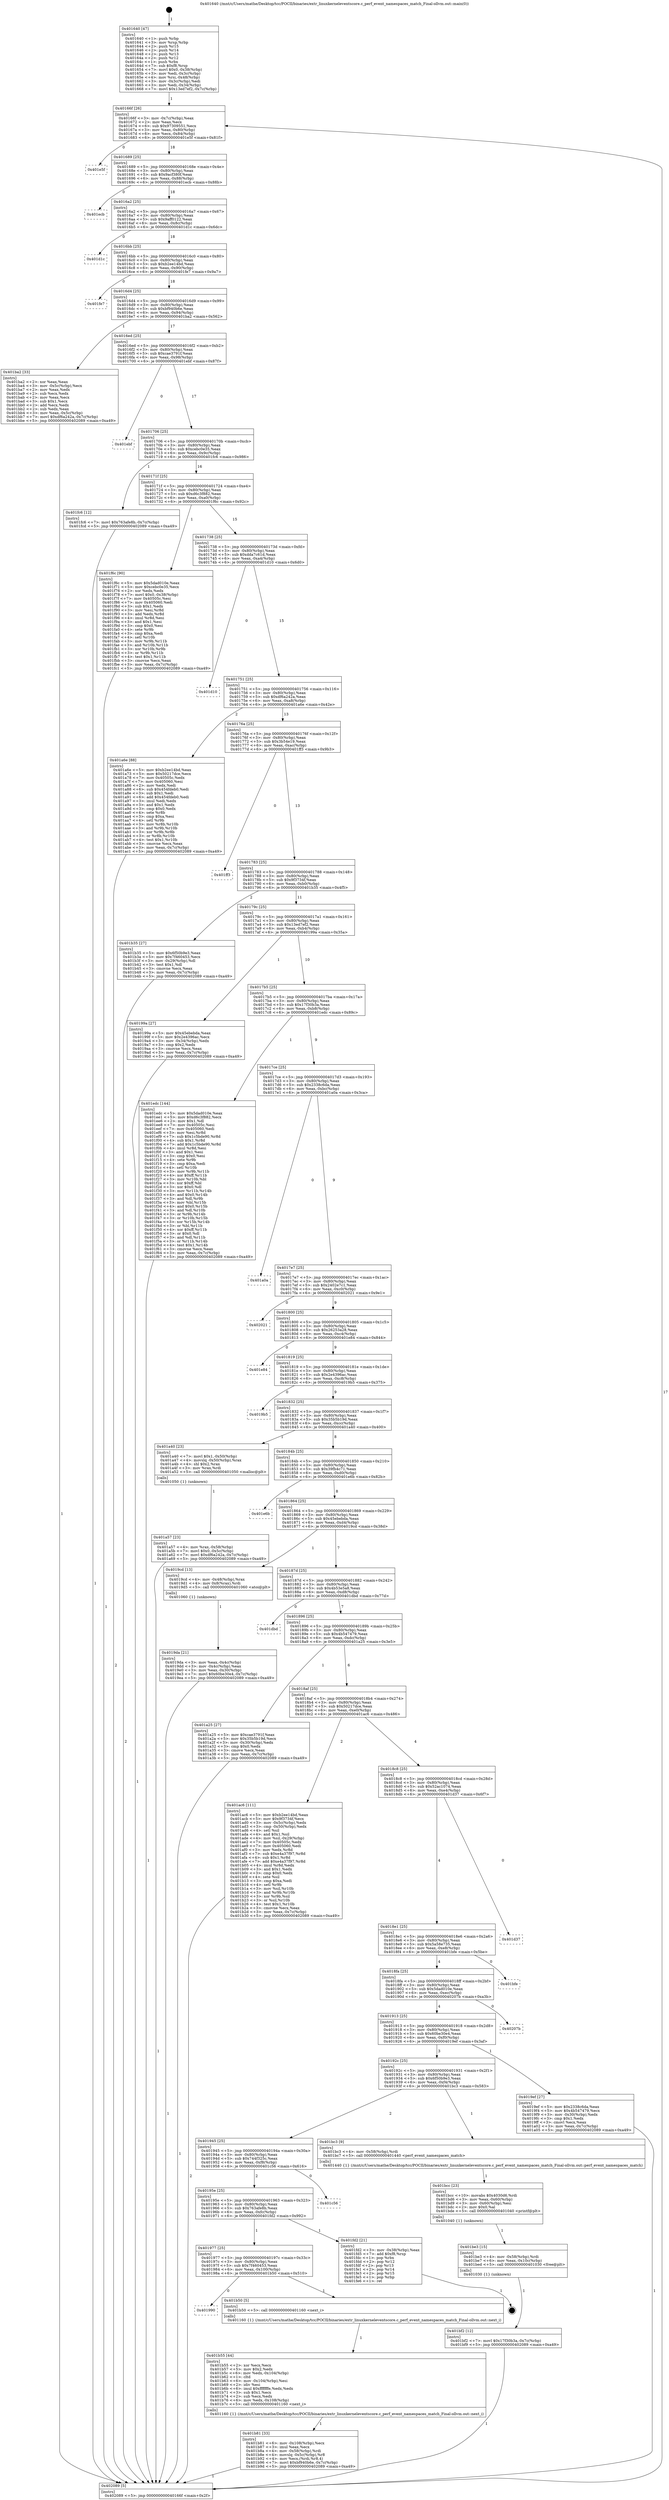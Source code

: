digraph "0x401640" {
  label = "0x401640 (/mnt/c/Users/mathe/Desktop/tcc/POCII/binaries/extr_linuxkerneleventscore.c_perf_event_namespaces_match_Final-ollvm.out::main(0))"
  labelloc = "t"
  node[shape=record]

  Entry [label="",width=0.3,height=0.3,shape=circle,fillcolor=black,style=filled]
  "0x40166f" [label="{
     0x40166f [26]\l
     | [instrs]\l
     &nbsp;&nbsp;0x40166f \<+3\>: mov -0x7c(%rbp),%eax\l
     &nbsp;&nbsp;0x401672 \<+2\>: mov %eax,%ecx\l
     &nbsp;&nbsp;0x401674 \<+6\>: sub $0x97309551,%ecx\l
     &nbsp;&nbsp;0x40167a \<+3\>: mov %eax,-0x80(%rbp)\l
     &nbsp;&nbsp;0x40167d \<+6\>: mov %ecx,-0x84(%rbp)\l
     &nbsp;&nbsp;0x401683 \<+6\>: je 0000000000401e5f \<main+0x81f\>\l
  }"]
  "0x401e5f" [label="{
     0x401e5f\l
  }", style=dashed]
  "0x401689" [label="{
     0x401689 [25]\l
     | [instrs]\l
     &nbsp;&nbsp;0x401689 \<+5\>: jmp 000000000040168e \<main+0x4e\>\l
     &nbsp;&nbsp;0x40168e \<+3\>: mov -0x80(%rbp),%eax\l
     &nbsp;&nbsp;0x401691 \<+5\>: sub $0x9acf380f,%eax\l
     &nbsp;&nbsp;0x401696 \<+6\>: mov %eax,-0x88(%rbp)\l
     &nbsp;&nbsp;0x40169c \<+6\>: je 0000000000401ecb \<main+0x88b\>\l
  }"]
  Exit [label="",width=0.3,height=0.3,shape=circle,fillcolor=black,style=filled,peripheries=2]
  "0x401ecb" [label="{
     0x401ecb\l
  }", style=dashed]
  "0x4016a2" [label="{
     0x4016a2 [25]\l
     | [instrs]\l
     &nbsp;&nbsp;0x4016a2 \<+5\>: jmp 00000000004016a7 \<main+0x67\>\l
     &nbsp;&nbsp;0x4016a7 \<+3\>: mov -0x80(%rbp),%eax\l
     &nbsp;&nbsp;0x4016aa \<+5\>: sub $0x9aff0122,%eax\l
     &nbsp;&nbsp;0x4016af \<+6\>: mov %eax,-0x8c(%rbp)\l
     &nbsp;&nbsp;0x4016b5 \<+6\>: je 0000000000401d1c \<main+0x6dc\>\l
  }"]
  "0x401bf2" [label="{
     0x401bf2 [12]\l
     | [instrs]\l
     &nbsp;&nbsp;0x401bf2 \<+7\>: movl $0x17f30b3a,-0x7c(%rbp)\l
     &nbsp;&nbsp;0x401bf9 \<+5\>: jmp 0000000000402089 \<main+0xa49\>\l
  }"]
  "0x401d1c" [label="{
     0x401d1c\l
  }", style=dashed]
  "0x4016bb" [label="{
     0x4016bb [25]\l
     | [instrs]\l
     &nbsp;&nbsp;0x4016bb \<+5\>: jmp 00000000004016c0 \<main+0x80\>\l
     &nbsp;&nbsp;0x4016c0 \<+3\>: mov -0x80(%rbp),%eax\l
     &nbsp;&nbsp;0x4016c3 \<+5\>: sub $0xb2ee14bd,%eax\l
     &nbsp;&nbsp;0x4016c8 \<+6\>: mov %eax,-0x90(%rbp)\l
     &nbsp;&nbsp;0x4016ce \<+6\>: je 0000000000401fe7 \<main+0x9a7\>\l
  }"]
  "0x401be3" [label="{
     0x401be3 [15]\l
     | [instrs]\l
     &nbsp;&nbsp;0x401be3 \<+4\>: mov -0x58(%rbp),%rdi\l
     &nbsp;&nbsp;0x401be7 \<+6\>: mov %eax,-0x10c(%rbp)\l
     &nbsp;&nbsp;0x401bed \<+5\>: call 0000000000401030 \<free@plt\>\l
     | [calls]\l
     &nbsp;&nbsp;0x401030 \{1\} (unknown)\l
  }"]
  "0x401fe7" [label="{
     0x401fe7\l
  }", style=dashed]
  "0x4016d4" [label="{
     0x4016d4 [25]\l
     | [instrs]\l
     &nbsp;&nbsp;0x4016d4 \<+5\>: jmp 00000000004016d9 \<main+0x99\>\l
     &nbsp;&nbsp;0x4016d9 \<+3\>: mov -0x80(%rbp),%eax\l
     &nbsp;&nbsp;0x4016dc \<+5\>: sub $0xbf940b6e,%eax\l
     &nbsp;&nbsp;0x4016e1 \<+6\>: mov %eax,-0x94(%rbp)\l
     &nbsp;&nbsp;0x4016e7 \<+6\>: je 0000000000401ba2 \<main+0x562\>\l
  }"]
  "0x401bcc" [label="{
     0x401bcc [23]\l
     | [instrs]\l
     &nbsp;&nbsp;0x401bcc \<+10\>: movabs $0x4030d6,%rdi\l
     &nbsp;&nbsp;0x401bd6 \<+3\>: mov %eax,-0x60(%rbp)\l
     &nbsp;&nbsp;0x401bd9 \<+3\>: mov -0x60(%rbp),%esi\l
     &nbsp;&nbsp;0x401bdc \<+2\>: mov $0x0,%al\l
     &nbsp;&nbsp;0x401bde \<+5\>: call 0000000000401040 \<printf@plt\>\l
     | [calls]\l
     &nbsp;&nbsp;0x401040 \{1\} (unknown)\l
  }"]
  "0x401ba2" [label="{
     0x401ba2 [33]\l
     | [instrs]\l
     &nbsp;&nbsp;0x401ba2 \<+2\>: xor %eax,%eax\l
     &nbsp;&nbsp;0x401ba4 \<+3\>: mov -0x5c(%rbp),%ecx\l
     &nbsp;&nbsp;0x401ba7 \<+2\>: mov %eax,%edx\l
     &nbsp;&nbsp;0x401ba9 \<+2\>: sub %ecx,%edx\l
     &nbsp;&nbsp;0x401bab \<+2\>: mov %eax,%ecx\l
     &nbsp;&nbsp;0x401bad \<+3\>: sub $0x1,%ecx\l
     &nbsp;&nbsp;0x401bb0 \<+2\>: add %ecx,%edx\l
     &nbsp;&nbsp;0x401bb2 \<+2\>: sub %edx,%eax\l
     &nbsp;&nbsp;0x401bb4 \<+3\>: mov %eax,-0x5c(%rbp)\l
     &nbsp;&nbsp;0x401bb7 \<+7\>: movl $0xdf6a242a,-0x7c(%rbp)\l
     &nbsp;&nbsp;0x401bbe \<+5\>: jmp 0000000000402089 \<main+0xa49\>\l
  }"]
  "0x4016ed" [label="{
     0x4016ed [25]\l
     | [instrs]\l
     &nbsp;&nbsp;0x4016ed \<+5\>: jmp 00000000004016f2 \<main+0xb2\>\l
     &nbsp;&nbsp;0x4016f2 \<+3\>: mov -0x80(%rbp),%eax\l
     &nbsp;&nbsp;0x4016f5 \<+5\>: sub $0xcae3791f,%eax\l
     &nbsp;&nbsp;0x4016fa \<+6\>: mov %eax,-0x98(%rbp)\l
     &nbsp;&nbsp;0x401700 \<+6\>: je 0000000000401ebf \<main+0x87f\>\l
  }"]
  "0x401b81" [label="{
     0x401b81 [33]\l
     | [instrs]\l
     &nbsp;&nbsp;0x401b81 \<+6\>: mov -0x108(%rbp),%ecx\l
     &nbsp;&nbsp;0x401b87 \<+3\>: imul %eax,%ecx\l
     &nbsp;&nbsp;0x401b8a \<+4\>: mov -0x58(%rbp),%rdi\l
     &nbsp;&nbsp;0x401b8e \<+4\>: movslq -0x5c(%rbp),%r8\l
     &nbsp;&nbsp;0x401b92 \<+4\>: mov %ecx,(%rdi,%r8,4)\l
     &nbsp;&nbsp;0x401b96 \<+7\>: movl $0xbf940b6e,-0x7c(%rbp)\l
     &nbsp;&nbsp;0x401b9d \<+5\>: jmp 0000000000402089 \<main+0xa49\>\l
  }"]
  "0x401ebf" [label="{
     0x401ebf\l
  }", style=dashed]
  "0x401706" [label="{
     0x401706 [25]\l
     | [instrs]\l
     &nbsp;&nbsp;0x401706 \<+5\>: jmp 000000000040170b \<main+0xcb\>\l
     &nbsp;&nbsp;0x40170b \<+3\>: mov -0x80(%rbp),%eax\l
     &nbsp;&nbsp;0x40170e \<+5\>: sub $0xcebc0e35,%eax\l
     &nbsp;&nbsp;0x401713 \<+6\>: mov %eax,-0x9c(%rbp)\l
     &nbsp;&nbsp;0x401719 \<+6\>: je 0000000000401fc6 \<main+0x986\>\l
  }"]
  "0x401b55" [label="{
     0x401b55 [44]\l
     | [instrs]\l
     &nbsp;&nbsp;0x401b55 \<+2\>: xor %ecx,%ecx\l
     &nbsp;&nbsp;0x401b57 \<+5\>: mov $0x2,%edx\l
     &nbsp;&nbsp;0x401b5c \<+6\>: mov %edx,-0x104(%rbp)\l
     &nbsp;&nbsp;0x401b62 \<+1\>: cltd\l
     &nbsp;&nbsp;0x401b63 \<+6\>: mov -0x104(%rbp),%esi\l
     &nbsp;&nbsp;0x401b69 \<+2\>: idiv %esi\l
     &nbsp;&nbsp;0x401b6b \<+6\>: imul $0xfffffffe,%edx,%edx\l
     &nbsp;&nbsp;0x401b71 \<+3\>: sub $0x1,%ecx\l
     &nbsp;&nbsp;0x401b74 \<+2\>: sub %ecx,%edx\l
     &nbsp;&nbsp;0x401b76 \<+6\>: mov %edx,-0x108(%rbp)\l
     &nbsp;&nbsp;0x401b7c \<+5\>: call 0000000000401160 \<next_i\>\l
     | [calls]\l
     &nbsp;&nbsp;0x401160 \{1\} (/mnt/c/Users/mathe/Desktop/tcc/POCII/binaries/extr_linuxkerneleventscore.c_perf_event_namespaces_match_Final-ollvm.out::next_i)\l
  }"]
  "0x401fc6" [label="{
     0x401fc6 [12]\l
     | [instrs]\l
     &nbsp;&nbsp;0x401fc6 \<+7\>: movl $0x763afe8b,-0x7c(%rbp)\l
     &nbsp;&nbsp;0x401fcd \<+5\>: jmp 0000000000402089 \<main+0xa49\>\l
  }"]
  "0x40171f" [label="{
     0x40171f [25]\l
     | [instrs]\l
     &nbsp;&nbsp;0x40171f \<+5\>: jmp 0000000000401724 \<main+0xe4\>\l
     &nbsp;&nbsp;0x401724 \<+3\>: mov -0x80(%rbp),%eax\l
     &nbsp;&nbsp;0x401727 \<+5\>: sub $0xd6c3f882,%eax\l
     &nbsp;&nbsp;0x40172c \<+6\>: mov %eax,-0xa0(%rbp)\l
     &nbsp;&nbsp;0x401732 \<+6\>: je 0000000000401f6c \<main+0x92c\>\l
  }"]
  "0x401990" [label="{
     0x401990\l
  }", style=dashed]
  "0x401f6c" [label="{
     0x401f6c [90]\l
     | [instrs]\l
     &nbsp;&nbsp;0x401f6c \<+5\>: mov $0x5dad010e,%eax\l
     &nbsp;&nbsp;0x401f71 \<+5\>: mov $0xcebc0e35,%ecx\l
     &nbsp;&nbsp;0x401f76 \<+2\>: xor %edx,%edx\l
     &nbsp;&nbsp;0x401f78 \<+7\>: movl $0x0,-0x38(%rbp)\l
     &nbsp;&nbsp;0x401f7f \<+7\>: mov 0x40505c,%esi\l
     &nbsp;&nbsp;0x401f86 \<+7\>: mov 0x405060,%edi\l
     &nbsp;&nbsp;0x401f8d \<+3\>: sub $0x1,%edx\l
     &nbsp;&nbsp;0x401f90 \<+3\>: mov %esi,%r8d\l
     &nbsp;&nbsp;0x401f93 \<+3\>: add %edx,%r8d\l
     &nbsp;&nbsp;0x401f96 \<+4\>: imul %r8d,%esi\l
     &nbsp;&nbsp;0x401f9a \<+3\>: and $0x1,%esi\l
     &nbsp;&nbsp;0x401f9d \<+3\>: cmp $0x0,%esi\l
     &nbsp;&nbsp;0x401fa0 \<+4\>: sete %r9b\l
     &nbsp;&nbsp;0x401fa4 \<+3\>: cmp $0xa,%edi\l
     &nbsp;&nbsp;0x401fa7 \<+4\>: setl %r10b\l
     &nbsp;&nbsp;0x401fab \<+3\>: mov %r9b,%r11b\l
     &nbsp;&nbsp;0x401fae \<+3\>: and %r10b,%r11b\l
     &nbsp;&nbsp;0x401fb1 \<+3\>: xor %r10b,%r9b\l
     &nbsp;&nbsp;0x401fb4 \<+3\>: or %r9b,%r11b\l
     &nbsp;&nbsp;0x401fb7 \<+4\>: test $0x1,%r11b\l
     &nbsp;&nbsp;0x401fbb \<+3\>: cmovne %ecx,%eax\l
     &nbsp;&nbsp;0x401fbe \<+3\>: mov %eax,-0x7c(%rbp)\l
     &nbsp;&nbsp;0x401fc1 \<+5\>: jmp 0000000000402089 \<main+0xa49\>\l
  }"]
  "0x401738" [label="{
     0x401738 [25]\l
     | [instrs]\l
     &nbsp;&nbsp;0x401738 \<+5\>: jmp 000000000040173d \<main+0xfd\>\l
     &nbsp;&nbsp;0x40173d \<+3\>: mov -0x80(%rbp),%eax\l
     &nbsp;&nbsp;0x401740 \<+5\>: sub $0xdda7c61d,%eax\l
     &nbsp;&nbsp;0x401745 \<+6\>: mov %eax,-0xa4(%rbp)\l
     &nbsp;&nbsp;0x40174b \<+6\>: je 0000000000401d10 \<main+0x6d0\>\l
  }"]
  "0x401b50" [label="{
     0x401b50 [5]\l
     | [instrs]\l
     &nbsp;&nbsp;0x401b50 \<+5\>: call 0000000000401160 \<next_i\>\l
     | [calls]\l
     &nbsp;&nbsp;0x401160 \{1\} (/mnt/c/Users/mathe/Desktop/tcc/POCII/binaries/extr_linuxkerneleventscore.c_perf_event_namespaces_match_Final-ollvm.out::next_i)\l
  }"]
  "0x401d10" [label="{
     0x401d10\l
  }", style=dashed]
  "0x401751" [label="{
     0x401751 [25]\l
     | [instrs]\l
     &nbsp;&nbsp;0x401751 \<+5\>: jmp 0000000000401756 \<main+0x116\>\l
     &nbsp;&nbsp;0x401756 \<+3\>: mov -0x80(%rbp),%eax\l
     &nbsp;&nbsp;0x401759 \<+5\>: sub $0xdf6a242a,%eax\l
     &nbsp;&nbsp;0x40175e \<+6\>: mov %eax,-0xa8(%rbp)\l
     &nbsp;&nbsp;0x401764 \<+6\>: je 0000000000401a6e \<main+0x42e\>\l
  }"]
  "0x401977" [label="{
     0x401977 [25]\l
     | [instrs]\l
     &nbsp;&nbsp;0x401977 \<+5\>: jmp 000000000040197c \<main+0x33c\>\l
     &nbsp;&nbsp;0x40197c \<+3\>: mov -0x80(%rbp),%eax\l
     &nbsp;&nbsp;0x40197f \<+5\>: sub $0x7f460453,%eax\l
     &nbsp;&nbsp;0x401984 \<+6\>: mov %eax,-0x100(%rbp)\l
     &nbsp;&nbsp;0x40198a \<+6\>: je 0000000000401b50 \<main+0x510\>\l
  }"]
  "0x401a6e" [label="{
     0x401a6e [88]\l
     | [instrs]\l
     &nbsp;&nbsp;0x401a6e \<+5\>: mov $0xb2ee14bd,%eax\l
     &nbsp;&nbsp;0x401a73 \<+5\>: mov $0x50217dce,%ecx\l
     &nbsp;&nbsp;0x401a78 \<+7\>: mov 0x40505c,%edx\l
     &nbsp;&nbsp;0x401a7f \<+7\>: mov 0x405060,%esi\l
     &nbsp;&nbsp;0x401a86 \<+2\>: mov %edx,%edi\l
     &nbsp;&nbsp;0x401a88 \<+6\>: sub $0x454fdeb0,%edi\l
     &nbsp;&nbsp;0x401a8e \<+3\>: sub $0x1,%edi\l
     &nbsp;&nbsp;0x401a91 \<+6\>: add $0x454fdeb0,%edi\l
     &nbsp;&nbsp;0x401a97 \<+3\>: imul %edi,%edx\l
     &nbsp;&nbsp;0x401a9a \<+3\>: and $0x1,%edx\l
     &nbsp;&nbsp;0x401a9d \<+3\>: cmp $0x0,%edx\l
     &nbsp;&nbsp;0x401aa0 \<+4\>: sete %r8b\l
     &nbsp;&nbsp;0x401aa4 \<+3\>: cmp $0xa,%esi\l
     &nbsp;&nbsp;0x401aa7 \<+4\>: setl %r9b\l
     &nbsp;&nbsp;0x401aab \<+3\>: mov %r8b,%r10b\l
     &nbsp;&nbsp;0x401aae \<+3\>: and %r9b,%r10b\l
     &nbsp;&nbsp;0x401ab1 \<+3\>: xor %r9b,%r8b\l
     &nbsp;&nbsp;0x401ab4 \<+3\>: or %r8b,%r10b\l
     &nbsp;&nbsp;0x401ab7 \<+4\>: test $0x1,%r10b\l
     &nbsp;&nbsp;0x401abb \<+3\>: cmovne %ecx,%eax\l
     &nbsp;&nbsp;0x401abe \<+3\>: mov %eax,-0x7c(%rbp)\l
     &nbsp;&nbsp;0x401ac1 \<+5\>: jmp 0000000000402089 \<main+0xa49\>\l
  }"]
  "0x40176a" [label="{
     0x40176a [25]\l
     | [instrs]\l
     &nbsp;&nbsp;0x40176a \<+5\>: jmp 000000000040176f \<main+0x12f\>\l
     &nbsp;&nbsp;0x40176f \<+3\>: mov -0x80(%rbp),%eax\l
     &nbsp;&nbsp;0x401772 \<+5\>: sub $0x3b54e19,%eax\l
     &nbsp;&nbsp;0x401777 \<+6\>: mov %eax,-0xac(%rbp)\l
     &nbsp;&nbsp;0x40177d \<+6\>: je 0000000000401ff3 \<main+0x9b3\>\l
  }"]
  "0x401fd2" [label="{
     0x401fd2 [21]\l
     | [instrs]\l
     &nbsp;&nbsp;0x401fd2 \<+3\>: mov -0x38(%rbp),%eax\l
     &nbsp;&nbsp;0x401fd5 \<+7\>: add $0xf8,%rsp\l
     &nbsp;&nbsp;0x401fdc \<+1\>: pop %rbx\l
     &nbsp;&nbsp;0x401fdd \<+2\>: pop %r12\l
     &nbsp;&nbsp;0x401fdf \<+2\>: pop %r13\l
     &nbsp;&nbsp;0x401fe1 \<+2\>: pop %r14\l
     &nbsp;&nbsp;0x401fe3 \<+2\>: pop %r15\l
     &nbsp;&nbsp;0x401fe5 \<+1\>: pop %rbp\l
     &nbsp;&nbsp;0x401fe6 \<+1\>: ret\l
  }"]
  "0x401ff3" [label="{
     0x401ff3\l
  }", style=dashed]
  "0x401783" [label="{
     0x401783 [25]\l
     | [instrs]\l
     &nbsp;&nbsp;0x401783 \<+5\>: jmp 0000000000401788 \<main+0x148\>\l
     &nbsp;&nbsp;0x401788 \<+3\>: mov -0x80(%rbp),%eax\l
     &nbsp;&nbsp;0x40178b \<+5\>: sub $0x9f3734f,%eax\l
     &nbsp;&nbsp;0x401790 \<+6\>: mov %eax,-0xb0(%rbp)\l
     &nbsp;&nbsp;0x401796 \<+6\>: je 0000000000401b35 \<main+0x4f5\>\l
  }"]
  "0x40195e" [label="{
     0x40195e [25]\l
     | [instrs]\l
     &nbsp;&nbsp;0x40195e \<+5\>: jmp 0000000000401963 \<main+0x323\>\l
     &nbsp;&nbsp;0x401963 \<+3\>: mov -0x80(%rbp),%eax\l
     &nbsp;&nbsp;0x401966 \<+5\>: sub $0x763afe8b,%eax\l
     &nbsp;&nbsp;0x40196b \<+6\>: mov %eax,-0xfc(%rbp)\l
     &nbsp;&nbsp;0x401971 \<+6\>: je 0000000000401fd2 \<main+0x992\>\l
  }"]
  "0x401b35" [label="{
     0x401b35 [27]\l
     | [instrs]\l
     &nbsp;&nbsp;0x401b35 \<+5\>: mov $0x6f50b9e3,%eax\l
     &nbsp;&nbsp;0x401b3a \<+5\>: mov $0x7f460453,%ecx\l
     &nbsp;&nbsp;0x401b3f \<+3\>: mov -0x29(%rbp),%dl\l
     &nbsp;&nbsp;0x401b42 \<+3\>: test $0x1,%dl\l
     &nbsp;&nbsp;0x401b45 \<+3\>: cmovne %ecx,%eax\l
     &nbsp;&nbsp;0x401b48 \<+3\>: mov %eax,-0x7c(%rbp)\l
     &nbsp;&nbsp;0x401b4b \<+5\>: jmp 0000000000402089 \<main+0xa49\>\l
  }"]
  "0x40179c" [label="{
     0x40179c [25]\l
     | [instrs]\l
     &nbsp;&nbsp;0x40179c \<+5\>: jmp 00000000004017a1 \<main+0x161\>\l
     &nbsp;&nbsp;0x4017a1 \<+3\>: mov -0x80(%rbp),%eax\l
     &nbsp;&nbsp;0x4017a4 \<+5\>: sub $0x13ed7ef2,%eax\l
     &nbsp;&nbsp;0x4017a9 \<+6\>: mov %eax,-0xb4(%rbp)\l
     &nbsp;&nbsp;0x4017af \<+6\>: je 000000000040199a \<main+0x35a\>\l
  }"]
  "0x401c56" [label="{
     0x401c56\l
  }", style=dashed]
  "0x40199a" [label="{
     0x40199a [27]\l
     | [instrs]\l
     &nbsp;&nbsp;0x40199a \<+5\>: mov $0x45ebebda,%eax\l
     &nbsp;&nbsp;0x40199f \<+5\>: mov $0x2e4396ac,%ecx\l
     &nbsp;&nbsp;0x4019a4 \<+3\>: mov -0x34(%rbp),%edx\l
     &nbsp;&nbsp;0x4019a7 \<+3\>: cmp $0x2,%edx\l
     &nbsp;&nbsp;0x4019aa \<+3\>: cmovne %ecx,%eax\l
     &nbsp;&nbsp;0x4019ad \<+3\>: mov %eax,-0x7c(%rbp)\l
     &nbsp;&nbsp;0x4019b0 \<+5\>: jmp 0000000000402089 \<main+0xa49\>\l
  }"]
  "0x4017b5" [label="{
     0x4017b5 [25]\l
     | [instrs]\l
     &nbsp;&nbsp;0x4017b5 \<+5\>: jmp 00000000004017ba \<main+0x17a\>\l
     &nbsp;&nbsp;0x4017ba \<+3\>: mov -0x80(%rbp),%eax\l
     &nbsp;&nbsp;0x4017bd \<+5\>: sub $0x17f30b3a,%eax\l
     &nbsp;&nbsp;0x4017c2 \<+6\>: mov %eax,-0xb8(%rbp)\l
     &nbsp;&nbsp;0x4017c8 \<+6\>: je 0000000000401edc \<main+0x89c\>\l
  }"]
  "0x402089" [label="{
     0x402089 [5]\l
     | [instrs]\l
     &nbsp;&nbsp;0x402089 \<+5\>: jmp 000000000040166f \<main+0x2f\>\l
  }"]
  "0x401640" [label="{
     0x401640 [47]\l
     | [instrs]\l
     &nbsp;&nbsp;0x401640 \<+1\>: push %rbp\l
     &nbsp;&nbsp;0x401641 \<+3\>: mov %rsp,%rbp\l
     &nbsp;&nbsp;0x401644 \<+2\>: push %r15\l
     &nbsp;&nbsp;0x401646 \<+2\>: push %r14\l
     &nbsp;&nbsp;0x401648 \<+2\>: push %r13\l
     &nbsp;&nbsp;0x40164a \<+2\>: push %r12\l
     &nbsp;&nbsp;0x40164c \<+1\>: push %rbx\l
     &nbsp;&nbsp;0x40164d \<+7\>: sub $0xf8,%rsp\l
     &nbsp;&nbsp;0x401654 \<+7\>: movl $0x0,-0x38(%rbp)\l
     &nbsp;&nbsp;0x40165b \<+3\>: mov %edi,-0x3c(%rbp)\l
     &nbsp;&nbsp;0x40165e \<+4\>: mov %rsi,-0x48(%rbp)\l
     &nbsp;&nbsp;0x401662 \<+3\>: mov -0x3c(%rbp),%edi\l
     &nbsp;&nbsp;0x401665 \<+3\>: mov %edi,-0x34(%rbp)\l
     &nbsp;&nbsp;0x401668 \<+7\>: movl $0x13ed7ef2,-0x7c(%rbp)\l
  }"]
  "0x401945" [label="{
     0x401945 [25]\l
     | [instrs]\l
     &nbsp;&nbsp;0x401945 \<+5\>: jmp 000000000040194a \<main+0x30a\>\l
     &nbsp;&nbsp;0x40194a \<+3\>: mov -0x80(%rbp),%eax\l
     &nbsp;&nbsp;0x40194d \<+5\>: sub $0x744f325c,%eax\l
     &nbsp;&nbsp;0x401952 \<+6\>: mov %eax,-0xf8(%rbp)\l
     &nbsp;&nbsp;0x401958 \<+6\>: je 0000000000401c56 \<main+0x616\>\l
  }"]
  "0x401edc" [label="{
     0x401edc [144]\l
     | [instrs]\l
     &nbsp;&nbsp;0x401edc \<+5\>: mov $0x5dad010e,%eax\l
     &nbsp;&nbsp;0x401ee1 \<+5\>: mov $0xd6c3f882,%ecx\l
     &nbsp;&nbsp;0x401ee6 \<+2\>: mov $0x1,%dl\l
     &nbsp;&nbsp;0x401ee8 \<+7\>: mov 0x40505c,%esi\l
     &nbsp;&nbsp;0x401eef \<+7\>: mov 0x405060,%edi\l
     &nbsp;&nbsp;0x401ef6 \<+3\>: mov %esi,%r8d\l
     &nbsp;&nbsp;0x401ef9 \<+7\>: sub $0x1c5bde90,%r8d\l
     &nbsp;&nbsp;0x401f00 \<+4\>: sub $0x1,%r8d\l
     &nbsp;&nbsp;0x401f04 \<+7\>: add $0x1c5bde90,%r8d\l
     &nbsp;&nbsp;0x401f0b \<+4\>: imul %r8d,%esi\l
     &nbsp;&nbsp;0x401f0f \<+3\>: and $0x1,%esi\l
     &nbsp;&nbsp;0x401f12 \<+3\>: cmp $0x0,%esi\l
     &nbsp;&nbsp;0x401f15 \<+4\>: sete %r9b\l
     &nbsp;&nbsp;0x401f19 \<+3\>: cmp $0xa,%edi\l
     &nbsp;&nbsp;0x401f1c \<+4\>: setl %r10b\l
     &nbsp;&nbsp;0x401f20 \<+3\>: mov %r9b,%r11b\l
     &nbsp;&nbsp;0x401f23 \<+4\>: xor $0xff,%r11b\l
     &nbsp;&nbsp;0x401f27 \<+3\>: mov %r10b,%bl\l
     &nbsp;&nbsp;0x401f2a \<+3\>: xor $0xff,%bl\l
     &nbsp;&nbsp;0x401f2d \<+3\>: xor $0x0,%dl\l
     &nbsp;&nbsp;0x401f30 \<+3\>: mov %r11b,%r14b\l
     &nbsp;&nbsp;0x401f33 \<+4\>: and $0x0,%r14b\l
     &nbsp;&nbsp;0x401f37 \<+3\>: and %dl,%r9b\l
     &nbsp;&nbsp;0x401f3a \<+3\>: mov %bl,%r15b\l
     &nbsp;&nbsp;0x401f3d \<+4\>: and $0x0,%r15b\l
     &nbsp;&nbsp;0x401f41 \<+3\>: and %dl,%r10b\l
     &nbsp;&nbsp;0x401f44 \<+3\>: or %r9b,%r14b\l
     &nbsp;&nbsp;0x401f47 \<+3\>: or %r10b,%r15b\l
     &nbsp;&nbsp;0x401f4a \<+3\>: xor %r15b,%r14b\l
     &nbsp;&nbsp;0x401f4d \<+3\>: or %bl,%r11b\l
     &nbsp;&nbsp;0x401f50 \<+4\>: xor $0xff,%r11b\l
     &nbsp;&nbsp;0x401f54 \<+3\>: or $0x0,%dl\l
     &nbsp;&nbsp;0x401f57 \<+3\>: and %dl,%r11b\l
     &nbsp;&nbsp;0x401f5a \<+3\>: or %r11b,%r14b\l
     &nbsp;&nbsp;0x401f5d \<+4\>: test $0x1,%r14b\l
     &nbsp;&nbsp;0x401f61 \<+3\>: cmovne %ecx,%eax\l
     &nbsp;&nbsp;0x401f64 \<+3\>: mov %eax,-0x7c(%rbp)\l
     &nbsp;&nbsp;0x401f67 \<+5\>: jmp 0000000000402089 \<main+0xa49\>\l
  }"]
  "0x4017ce" [label="{
     0x4017ce [25]\l
     | [instrs]\l
     &nbsp;&nbsp;0x4017ce \<+5\>: jmp 00000000004017d3 \<main+0x193\>\l
     &nbsp;&nbsp;0x4017d3 \<+3\>: mov -0x80(%rbp),%eax\l
     &nbsp;&nbsp;0x4017d6 \<+5\>: sub $0x2338c6da,%eax\l
     &nbsp;&nbsp;0x4017db \<+6\>: mov %eax,-0xbc(%rbp)\l
     &nbsp;&nbsp;0x4017e1 \<+6\>: je 0000000000401a0a \<main+0x3ca\>\l
  }"]
  "0x401bc3" [label="{
     0x401bc3 [9]\l
     | [instrs]\l
     &nbsp;&nbsp;0x401bc3 \<+4\>: mov -0x58(%rbp),%rdi\l
     &nbsp;&nbsp;0x401bc7 \<+5\>: call 0000000000401440 \<perf_event_namespaces_match\>\l
     | [calls]\l
     &nbsp;&nbsp;0x401440 \{1\} (/mnt/c/Users/mathe/Desktop/tcc/POCII/binaries/extr_linuxkerneleventscore.c_perf_event_namespaces_match_Final-ollvm.out::perf_event_namespaces_match)\l
  }"]
  "0x401a0a" [label="{
     0x401a0a\l
  }", style=dashed]
  "0x4017e7" [label="{
     0x4017e7 [25]\l
     | [instrs]\l
     &nbsp;&nbsp;0x4017e7 \<+5\>: jmp 00000000004017ec \<main+0x1ac\>\l
     &nbsp;&nbsp;0x4017ec \<+3\>: mov -0x80(%rbp),%eax\l
     &nbsp;&nbsp;0x4017ef \<+5\>: sub $0x2402e7c1,%eax\l
     &nbsp;&nbsp;0x4017f4 \<+6\>: mov %eax,-0xc0(%rbp)\l
     &nbsp;&nbsp;0x4017fa \<+6\>: je 0000000000402021 \<main+0x9e1\>\l
  }"]
  "0x401a57" [label="{
     0x401a57 [23]\l
     | [instrs]\l
     &nbsp;&nbsp;0x401a57 \<+4\>: mov %rax,-0x58(%rbp)\l
     &nbsp;&nbsp;0x401a5b \<+7\>: movl $0x0,-0x5c(%rbp)\l
     &nbsp;&nbsp;0x401a62 \<+7\>: movl $0xdf6a242a,-0x7c(%rbp)\l
     &nbsp;&nbsp;0x401a69 \<+5\>: jmp 0000000000402089 \<main+0xa49\>\l
  }"]
  "0x402021" [label="{
     0x402021\l
  }", style=dashed]
  "0x401800" [label="{
     0x401800 [25]\l
     | [instrs]\l
     &nbsp;&nbsp;0x401800 \<+5\>: jmp 0000000000401805 \<main+0x1c5\>\l
     &nbsp;&nbsp;0x401805 \<+3\>: mov -0x80(%rbp),%eax\l
     &nbsp;&nbsp;0x401808 \<+5\>: sub $0x26253a28,%eax\l
     &nbsp;&nbsp;0x40180d \<+6\>: mov %eax,-0xc4(%rbp)\l
     &nbsp;&nbsp;0x401813 \<+6\>: je 0000000000401e84 \<main+0x844\>\l
  }"]
  "0x40192c" [label="{
     0x40192c [25]\l
     | [instrs]\l
     &nbsp;&nbsp;0x40192c \<+5\>: jmp 0000000000401931 \<main+0x2f1\>\l
     &nbsp;&nbsp;0x401931 \<+3\>: mov -0x80(%rbp),%eax\l
     &nbsp;&nbsp;0x401934 \<+5\>: sub $0x6f50b9e3,%eax\l
     &nbsp;&nbsp;0x401939 \<+6\>: mov %eax,-0xf4(%rbp)\l
     &nbsp;&nbsp;0x40193f \<+6\>: je 0000000000401bc3 \<main+0x583\>\l
  }"]
  "0x401e84" [label="{
     0x401e84\l
  }", style=dashed]
  "0x401819" [label="{
     0x401819 [25]\l
     | [instrs]\l
     &nbsp;&nbsp;0x401819 \<+5\>: jmp 000000000040181e \<main+0x1de\>\l
     &nbsp;&nbsp;0x40181e \<+3\>: mov -0x80(%rbp),%eax\l
     &nbsp;&nbsp;0x401821 \<+5\>: sub $0x2e4396ac,%eax\l
     &nbsp;&nbsp;0x401826 \<+6\>: mov %eax,-0xc8(%rbp)\l
     &nbsp;&nbsp;0x40182c \<+6\>: je 00000000004019b5 \<main+0x375\>\l
  }"]
  "0x4019ef" [label="{
     0x4019ef [27]\l
     | [instrs]\l
     &nbsp;&nbsp;0x4019ef \<+5\>: mov $0x2338c6da,%eax\l
     &nbsp;&nbsp;0x4019f4 \<+5\>: mov $0x4b547479,%ecx\l
     &nbsp;&nbsp;0x4019f9 \<+3\>: mov -0x30(%rbp),%edx\l
     &nbsp;&nbsp;0x4019fc \<+3\>: cmp $0x1,%edx\l
     &nbsp;&nbsp;0x4019ff \<+3\>: cmovl %ecx,%eax\l
     &nbsp;&nbsp;0x401a02 \<+3\>: mov %eax,-0x7c(%rbp)\l
     &nbsp;&nbsp;0x401a05 \<+5\>: jmp 0000000000402089 \<main+0xa49\>\l
  }"]
  "0x4019b5" [label="{
     0x4019b5\l
  }", style=dashed]
  "0x401832" [label="{
     0x401832 [25]\l
     | [instrs]\l
     &nbsp;&nbsp;0x401832 \<+5\>: jmp 0000000000401837 \<main+0x1f7\>\l
     &nbsp;&nbsp;0x401837 \<+3\>: mov -0x80(%rbp),%eax\l
     &nbsp;&nbsp;0x40183a \<+5\>: sub $0x35b5b19d,%eax\l
     &nbsp;&nbsp;0x40183f \<+6\>: mov %eax,-0xcc(%rbp)\l
     &nbsp;&nbsp;0x401845 \<+6\>: je 0000000000401a40 \<main+0x400\>\l
  }"]
  "0x401913" [label="{
     0x401913 [25]\l
     | [instrs]\l
     &nbsp;&nbsp;0x401913 \<+5\>: jmp 0000000000401918 \<main+0x2d8\>\l
     &nbsp;&nbsp;0x401918 \<+3\>: mov -0x80(%rbp),%eax\l
     &nbsp;&nbsp;0x40191b \<+5\>: sub $0x60be30e4,%eax\l
     &nbsp;&nbsp;0x401920 \<+6\>: mov %eax,-0xf0(%rbp)\l
     &nbsp;&nbsp;0x401926 \<+6\>: je 00000000004019ef \<main+0x3af\>\l
  }"]
  "0x401a40" [label="{
     0x401a40 [23]\l
     | [instrs]\l
     &nbsp;&nbsp;0x401a40 \<+7\>: movl $0x1,-0x50(%rbp)\l
     &nbsp;&nbsp;0x401a47 \<+4\>: movslq -0x50(%rbp),%rax\l
     &nbsp;&nbsp;0x401a4b \<+4\>: shl $0x2,%rax\l
     &nbsp;&nbsp;0x401a4f \<+3\>: mov %rax,%rdi\l
     &nbsp;&nbsp;0x401a52 \<+5\>: call 0000000000401050 \<malloc@plt\>\l
     | [calls]\l
     &nbsp;&nbsp;0x401050 \{1\} (unknown)\l
  }"]
  "0x40184b" [label="{
     0x40184b [25]\l
     | [instrs]\l
     &nbsp;&nbsp;0x40184b \<+5\>: jmp 0000000000401850 \<main+0x210\>\l
     &nbsp;&nbsp;0x401850 \<+3\>: mov -0x80(%rbp),%eax\l
     &nbsp;&nbsp;0x401853 \<+5\>: sub $0x39fb4c71,%eax\l
     &nbsp;&nbsp;0x401858 \<+6\>: mov %eax,-0xd0(%rbp)\l
     &nbsp;&nbsp;0x40185e \<+6\>: je 0000000000401e6b \<main+0x82b\>\l
  }"]
  "0x40207b" [label="{
     0x40207b\l
  }", style=dashed]
  "0x401e6b" [label="{
     0x401e6b\l
  }", style=dashed]
  "0x401864" [label="{
     0x401864 [25]\l
     | [instrs]\l
     &nbsp;&nbsp;0x401864 \<+5\>: jmp 0000000000401869 \<main+0x229\>\l
     &nbsp;&nbsp;0x401869 \<+3\>: mov -0x80(%rbp),%eax\l
     &nbsp;&nbsp;0x40186c \<+5\>: sub $0x45ebebda,%eax\l
     &nbsp;&nbsp;0x401871 \<+6\>: mov %eax,-0xd4(%rbp)\l
     &nbsp;&nbsp;0x401877 \<+6\>: je 00000000004019cd \<main+0x38d\>\l
  }"]
  "0x4018fa" [label="{
     0x4018fa [25]\l
     | [instrs]\l
     &nbsp;&nbsp;0x4018fa \<+5\>: jmp 00000000004018ff \<main+0x2bf\>\l
     &nbsp;&nbsp;0x4018ff \<+3\>: mov -0x80(%rbp),%eax\l
     &nbsp;&nbsp;0x401902 \<+5\>: sub $0x5dad010e,%eax\l
     &nbsp;&nbsp;0x401907 \<+6\>: mov %eax,-0xec(%rbp)\l
     &nbsp;&nbsp;0x40190d \<+6\>: je 000000000040207b \<main+0xa3b\>\l
  }"]
  "0x4019cd" [label="{
     0x4019cd [13]\l
     | [instrs]\l
     &nbsp;&nbsp;0x4019cd \<+4\>: mov -0x48(%rbp),%rax\l
     &nbsp;&nbsp;0x4019d1 \<+4\>: mov 0x8(%rax),%rdi\l
     &nbsp;&nbsp;0x4019d5 \<+5\>: call 0000000000401060 \<atoi@plt\>\l
     | [calls]\l
     &nbsp;&nbsp;0x401060 \{1\} (unknown)\l
  }"]
  "0x40187d" [label="{
     0x40187d [25]\l
     | [instrs]\l
     &nbsp;&nbsp;0x40187d \<+5\>: jmp 0000000000401882 \<main+0x242\>\l
     &nbsp;&nbsp;0x401882 \<+3\>: mov -0x80(%rbp),%eax\l
     &nbsp;&nbsp;0x401885 \<+5\>: sub $0x4b53e5a8,%eax\l
     &nbsp;&nbsp;0x40188a \<+6\>: mov %eax,-0xd8(%rbp)\l
     &nbsp;&nbsp;0x401890 \<+6\>: je 0000000000401dbd \<main+0x77d\>\l
  }"]
  "0x4019da" [label="{
     0x4019da [21]\l
     | [instrs]\l
     &nbsp;&nbsp;0x4019da \<+3\>: mov %eax,-0x4c(%rbp)\l
     &nbsp;&nbsp;0x4019dd \<+3\>: mov -0x4c(%rbp),%eax\l
     &nbsp;&nbsp;0x4019e0 \<+3\>: mov %eax,-0x30(%rbp)\l
     &nbsp;&nbsp;0x4019e3 \<+7\>: movl $0x60be30e4,-0x7c(%rbp)\l
     &nbsp;&nbsp;0x4019ea \<+5\>: jmp 0000000000402089 \<main+0xa49\>\l
  }"]
  "0x401bfe" [label="{
     0x401bfe\l
  }", style=dashed]
  "0x401dbd" [label="{
     0x401dbd\l
  }", style=dashed]
  "0x401896" [label="{
     0x401896 [25]\l
     | [instrs]\l
     &nbsp;&nbsp;0x401896 \<+5\>: jmp 000000000040189b \<main+0x25b\>\l
     &nbsp;&nbsp;0x40189b \<+3\>: mov -0x80(%rbp),%eax\l
     &nbsp;&nbsp;0x40189e \<+5\>: sub $0x4b547479,%eax\l
     &nbsp;&nbsp;0x4018a3 \<+6\>: mov %eax,-0xdc(%rbp)\l
     &nbsp;&nbsp;0x4018a9 \<+6\>: je 0000000000401a25 \<main+0x3e5\>\l
  }"]
  "0x4018e1" [label="{
     0x4018e1 [25]\l
     | [instrs]\l
     &nbsp;&nbsp;0x4018e1 \<+5\>: jmp 00000000004018e6 \<main+0x2a6\>\l
     &nbsp;&nbsp;0x4018e6 \<+3\>: mov -0x80(%rbp),%eax\l
     &nbsp;&nbsp;0x4018e9 \<+5\>: sub $0x5a58e735,%eax\l
     &nbsp;&nbsp;0x4018ee \<+6\>: mov %eax,-0xe8(%rbp)\l
     &nbsp;&nbsp;0x4018f4 \<+6\>: je 0000000000401bfe \<main+0x5be\>\l
  }"]
  "0x401a25" [label="{
     0x401a25 [27]\l
     | [instrs]\l
     &nbsp;&nbsp;0x401a25 \<+5\>: mov $0xcae3791f,%eax\l
     &nbsp;&nbsp;0x401a2a \<+5\>: mov $0x35b5b19d,%ecx\l
     &nbsp;&nbsp;0x401a2f \<+3\>: mov -0x30(%rbp),%edx\l
     &nbsp;&nbsp;0x401a32 \<+3\>: cmp $0x0,%edx\l
     &nbsp;&nbsp;0x401a35 \<+3\>: cmove %ecx,%eax\l
     &nbsp;&nbsp;0x401a38 \<+3\>: mov %eax,-0x7c(%rbp)\l
     &nbsp;&nbsp;0x401a3b \<+5\>: jmp 0000000000402089 \<main+0xa49\>\l
  }"]
  "0x4018af" [label="{
     0x4018af [25]\l
     | [instrs]\l
     &nbsp;&nbsp;0x4018af \<+5\>: jmp 00000000004018b4 \<main+0x274\>\l
     &nbsp;&nbsp;0x4018b4 \<+3\>: mov -0x80(%rbp),%eax\l
     &nbsp;&nbsp;0x4018b7 \<+5\>: sub $0x50217dce,%eax\l
     &nbsp;&nbsp;0x4018bc \<+6\>: mov %eax,-0xe0(%rbp)\l
     &nbsp;&nbsp;0x4018c2 \<+6\>: je 0000000000401ac6 \<main+0x486\>\l
  }"]
  "0x401d37" [label="{
     0x401d37\l
  }", style=dashed]
  "0x401ac6" [label="{
     0x401ac6 [111]\l
     | [instrs]\l
     &nbsp;&nbsp;0x401ac6 \<+5\>: mov $0xb2ee14bd,%eax\l
     &nbsp;&nbsp;0x401acb \<+5\>: mov $0x9f3734f,%ecx\l
     &nbsp;&nbsp;0x401ad0 \<+3\>: mov -0x5c(%rbp),%edx\l
     &nbsp;&nbsp;0x401ad3 \<+3\>: cmp -0x50(%rbp),%edx\l
     &nbsp;&nbsp;0x401ad6 \<+4\>: setl %sil\l
     &nbsp;&nbsp;0x401ada \<+4\>: and $0x1,%sil\l
     &nbsp;&nbsp;0x401ade \<+4\>: mov %sil,-0x29(%rbp)\l
     &nbsp;&nbsp;0x401ae2 \<+7\>: mov 0x40505c,%edx\l
     &nbsp;&nbsp;0x401ae9 \<+7\>: mov 0x405060,%edi\l
     &nbsp;&nbsp;0x401af0 \<+3\>: mov %edx,%r8d\l
     &nbsp;&nbsp;0x401af3 \<+7\>: sub $0xe4a37f97,%r8d\l
     &nbsp;&nbsp;0x401afa \<+4\>: sub $0x1,%r8d\l
     &nbsp;&nbsp;0x401afe \<+7\>: add $0xe4a37f97,%r8d\l
     &nbsp;&nbsp;0x401b05 \<+4\>: imul %r8d,%edx\l
     &nbsp;&nbsp;0x401b09 \<+3\>: and $0x1,%edx\l
     &nbsp;&nbsp;0x401b0c \<+3\>: cmp $0x0,%edx\l
     &nbsp;&nbsp;0x401b0f \<+4\>: sete %sil\l
     &nbsp;&nbsp;0x401b13 \<+3\>: cmp $0xa,%edi\l
     &nbsp;&nbsp;0x401b16 \<+4\>: setl %r9b\l
     &nbsp;&nbsp;0x401b1a \<+3\>: mov %sil,%r10b\l
     &nbsp;&nbsp;0x401b1d \<+3\>: and %r9b,%r10b\l
     &nbsp;&nbsp;0x401b20 \<+3\>: xor %r9b,%sil\l
     &nbsp;&nbsp;0x401b23 \<+3\>: or %sil,%r10b\l
     &nbsp;&nbsp;0x401b26 \<+4\>: test $0x1,%r10b\l
     &nbsp;&nbsp;0x401b2a \<+3\>: cmovne %ecx,%eax\l
     &nbsp;&nbsp;0x401b2d \<+3\>: mov %eax,-0x7c(%rbp)\l
     &nbsp;&nbsp;0x401b30 \<+5\>: jmp 0000000000402089 \<main+0xa49\>\l
  }"]
  "0x4018c8" [label="{
     0x4018c8 [25]\l
     | [instrs]\l
     &nbsp;&nbsp;0x4018c8 \<+5\>: jmp 00000000004018cd \<main+0x28d\>\l
     &nbsp;&nbsp;0x4018cd \<+3\>: mov -0x80(%rbp),%eax\l
     &nbsp;&nbsp;0x4018d0 \<+5\>: sub $0x52ac1074,%eax\l
     &nbsp;&nbsp;0x4018d5 \<+6\>: mov %eax,-0xe4(%rbp)\l
     &nbsp;&nbsp;0x4018db \<+6\>: je 0000000000401d37 \<main+0x6f7\>\l
  }"]
  Entry -> "0x401640" [label=" 1"]
  "0x40166f" -> "0x401e5f" [label=" 0"]
  "0x40166f" -> "0x401689" [label=" 18"]
  "0x401fd2" -> Exit [label=" 1"]
  "0x401689" -> "0x401ecb" [label=" 0"]
  "0x401689" -> "0x4016a2" [label=" 18"]
  "0x401fc6" -> "0x402089" [label=" 1"]
  "0x4016a2" -> "0x401d1c" [label=" 0"]
  "0x4016a2" -> "0x4016bb" [label=" 18"]
  "0x401f6c" -> "0x402089" [label=" 1"]
  "0x4016bb" -> "0x401fe7" [label=" 0"]
  "0x4016bb" -> "0x4016d4" [label=" 18"]
  "0x401edc" -> "0x402089" [label=" 1"]
  "0x4016d4" -> "0x401ba2" [label=" 1"]
  "0x4016d4" -> "0x4016ed" [label=" 17"]
  "0x401bf2" -> "0x402089" [label=" 1"]
  "0x4016ed" -> "0x401ebf" [label=" 0"]
  "0x4016ed" -> "0x401706" [label=" 17"]
  "0x401be3" -> "0x401bf2" [label=" 1"]
  "0x401706" -> "0x401fc6" [label=" 1"]
  "0x401706" -> "0x40171f" [label=" 16"]
  "0x401bcc" -> "0x401be3" [label=" 1"]
  "0x40171f" -> "0x401f6c" [label=" 1"]
  "0x40171f" -> "0x401738" [label=" 15"]
  "0x401bc3" -> "0x401bcc" [label=" 1"]
  "0x401738" -> "0x401d10" [label=" 0"]
  "0x401738" -> "0x401751" [label=" 15"]
  "0x401ba2" -> "0x402089" [label=" 1"]
  "0x401751" -> "0x401a6e" [label=" 2"]
  "0x401751" -> "0x40176a" [label=" 13"]
  "0x401b55" -> "0x401b81" [label=" 1"]
  "0x40176a" -> "0x401ff3" [label=" 0"]
  "0x40176a" -> "0x401783" [label=" 13"]
  "0x401b50" -> "0x401b55" [label=" 1"]
  "0x401783" -> "0x401b35" [label=" 2"]
  "0x401783" -> "0x40179c" [label=" 11"]
  "0x401977" -> "0x401b50" [label=" 1"]
  "0x40179c" -> "0x40199a" [label=" 1"]
  "0x40179c" -> "0x4017b5" [label=" 10"]
  "0x40199a" -> "0x402089" [label=" 1"]
  "0x401640" -> "0x40166f" [label=" 1"]
  "0x402089" -> "0x40166f" [label=" 17"]
  "0x401b81" -> "0x402089" [label=" 1"]
  "0x4017b5" -> "0x401edc" [label=" 1"]
  "0x4017b5" -> "0x4017ce" [label=" 9"]
  "0x40195e" -> "0x401fd2" [label=" 1"]
  "0x4017ce" -> "0x401a0a" [label=" 0"]
  "0x4017ce" -> "0x4017e7" [label=" 9"]
  "0x401977" -> "0x401990" [label=" 0"]
  "0x4017e7" -> "0x402021" [label=" 0"]
  "0x4017e7" -> "0x401800" [label=" 9"]
  "0x401945" -> "0x401c56" [label=" 0"]
  "0x401800" -> "0x401e84" [label=" 0"]
  "0x401800" -> "0x401819" [label=" 9"]
  "0x40195e" -> "0x401977" [label=" 1"]
  "0x401819" -> "0x4019b5" [label=" 0"]
  "0x401819" -> "0x401832" [label=" 9"]
  "0x40192c" -> "0x401945" [label=" 2"]
  "0x401832" -> "0x401a40" [label=" 1"]
  "0x401832" -> "0x40184b" [label=" 8"]
  "0x401945" -> "0x40195e" [label=" 2"]
  "0x40184b" -> "0x401e6b" [label=" 0"]
  "0x40184b" -> "0x401864" [label=" 8"]
  "0x401b35" -> "0x402089" [label=" 2"]
  "0x401864" -> "0x4019cd" [label=" 1"]
  "0x401864" -> "0x40187d" [label=" 7"]
  "0x4019cd" -> "0x4019da" [label=" 1"]
  "0x4019da" -> "0x402089" [label=" 1"]
  "0x401a6e" -> "0x402089" [label=" 2"]
  "0x40187d" -> "0x401dbd" [label=" 0"]
  "0x40187d" -> "0x401896" [label=" 7"]
  "0x401a57" -> "0x402089" [label=" 1"]
  "0x401896" -> "0x401a25" [label=" 1"]
  "0x401896" -> "0x4018af" [label=" 6"]
  "0x401a25" -> "0x402089" [label=" 1"]
  "0x4018af" -> "0x401ac6" [label=" 2"]
  "0x4018af" -> "0x4018c8" [label=" 4"]
  "0x4019ef" -> "0x402089" [label=" 1"]
  "0x4018c8" -> "0x401d37" [label=" 0"]
  "0x4018c8" -> "0x4018e1" [label=" 4"]
  "0x401a40" -> "0x401a57" [label=" 1"]
  "0x4018e1" -> "0x401bfe" [label=" 0"]
  "0x4018e1" -> "0x4018fa" [label=" 4"]
  "0x401ac6" -> "0x402089" [label=" 2"]
  "0x4018fa" -> "0x40207b" [label=" 0"]
  "0x4018fa" -> "0x401913" [label=" 4"]
  "0x40192c" -> "0x401bc3" [label=" 1"]
  "0x401913" -> "0x4019ef" [label=" 1"]
  "0x401913" -> "0x40192c" [label=" 3"]
}
